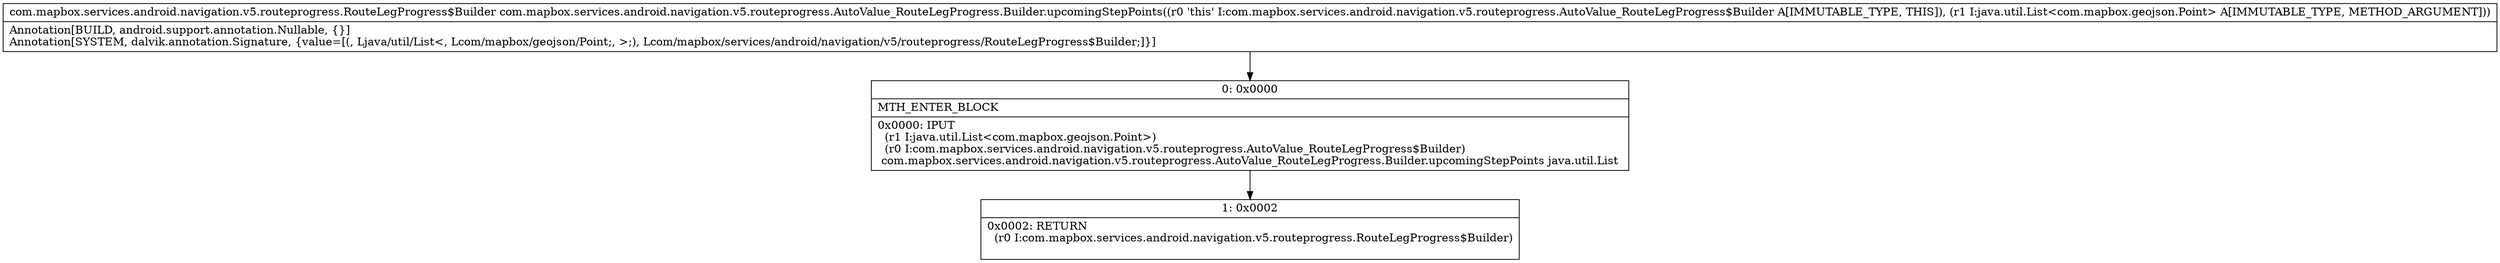 digraph "CFG forcom.mapbox.services.android.navigation.v5.routeprogress.AutoValue_RouteLegProgress.Builder.upcomingStepPoints(Ljava\/util\/List;)Lcom\/mapbox\/services\/android\/navigation\/v5\/routeprogress\/RouteLegProgress$Builder;" {
Node_0 [shape=record,label="{0\:\ 0x0000|MTH_ENTER_BLOCK\l|0x0000: IPUT  \l  (r1 I:java.util.List\<com.mapbox.geojson.Point\>)\l  (r0 I:com.mapbox.services.android.navigation.v5.routeprogress.AutoValue_RouteLegProgress$Builder)\l com.mapbox.services.android.navigation.v5.routeprogress.AutoValue_RouteLegProgress.Builder.upcomingStepPoints java.util.List \l}"];
Node_1 [shape=record,label="{1\:\ 0x0002|0x0002: RETURN  \l  (r0 I:com.mapbox.services.android.navigation.v5.routeprogress.RouteLegProgress$Builder)\l \l}"];
MethodNode[shape=record,label="{com.mapbox.services.android.navigation.v5.routeprogress.RouteLegProgress$Builder com.mapbox.services.android.navigation.v5.routeprogress.AutoValue_RouteLegProgress.Builder.upcomingStepPoints((r0 'this' I:com.mapbox.services.android.navigation.v5.routeprogress.AutoValue_RouteLegProgress$Builder A[IMMUTABLE_TYPE, THIS]), (r1 I:java.util.List\<com.mapbox.geojson.Point\> A[IMMUTABLE_TYPE, METHOD_ARGUMENT]))  | Annotation[BUILD, android.support.annotation.Nullable, \{\}]\lAnnotation[SYSTEM, dalvik.annotation.Signature, \{value=[(, Ljava\/util\/List\<, Lcom\/mapbox\/geojson\/Point;, \>;), Lcom\/mapbox\/services\/android\/navigation\/v5\/routeprogress\/RouteLegProgress$Builder;]\}]\l}"];
MethodNode -> Node_0;
Node_0 -> Node_1;
}

